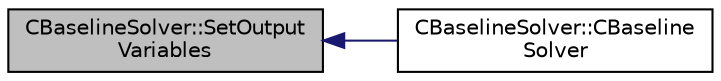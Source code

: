 digraph "CBaselineSolver::SetOutputVariables"
{
  edge [fontname="Helvetica",fontsize="10",labelfontname="Helvetica",labelfontsize="10"];
  node [fontname="Helvetica",fontsize="10",shape=record];
  rankdir="LR";
  Node202 [label="CBaselineSolver::SetOutput\lVariables",height=0.2,width=0.4,color="black", fillcolor="grey75", style="filled", fontcolor="black"];
  Node202 -> Node203 [dir="back",color="midnightblue",fontsize="10",style="solid",fontname="Helvetica"];
  Node203 [label="CBaselineSolver::CBaseline\lSolver",height=0.2,width=0.4,color="black", fillcolor="white", style="filled",URL="$class_c_baseline_solver.html#a996d9c6ee613b5b45a25a765f3c5e2cd"];
}

